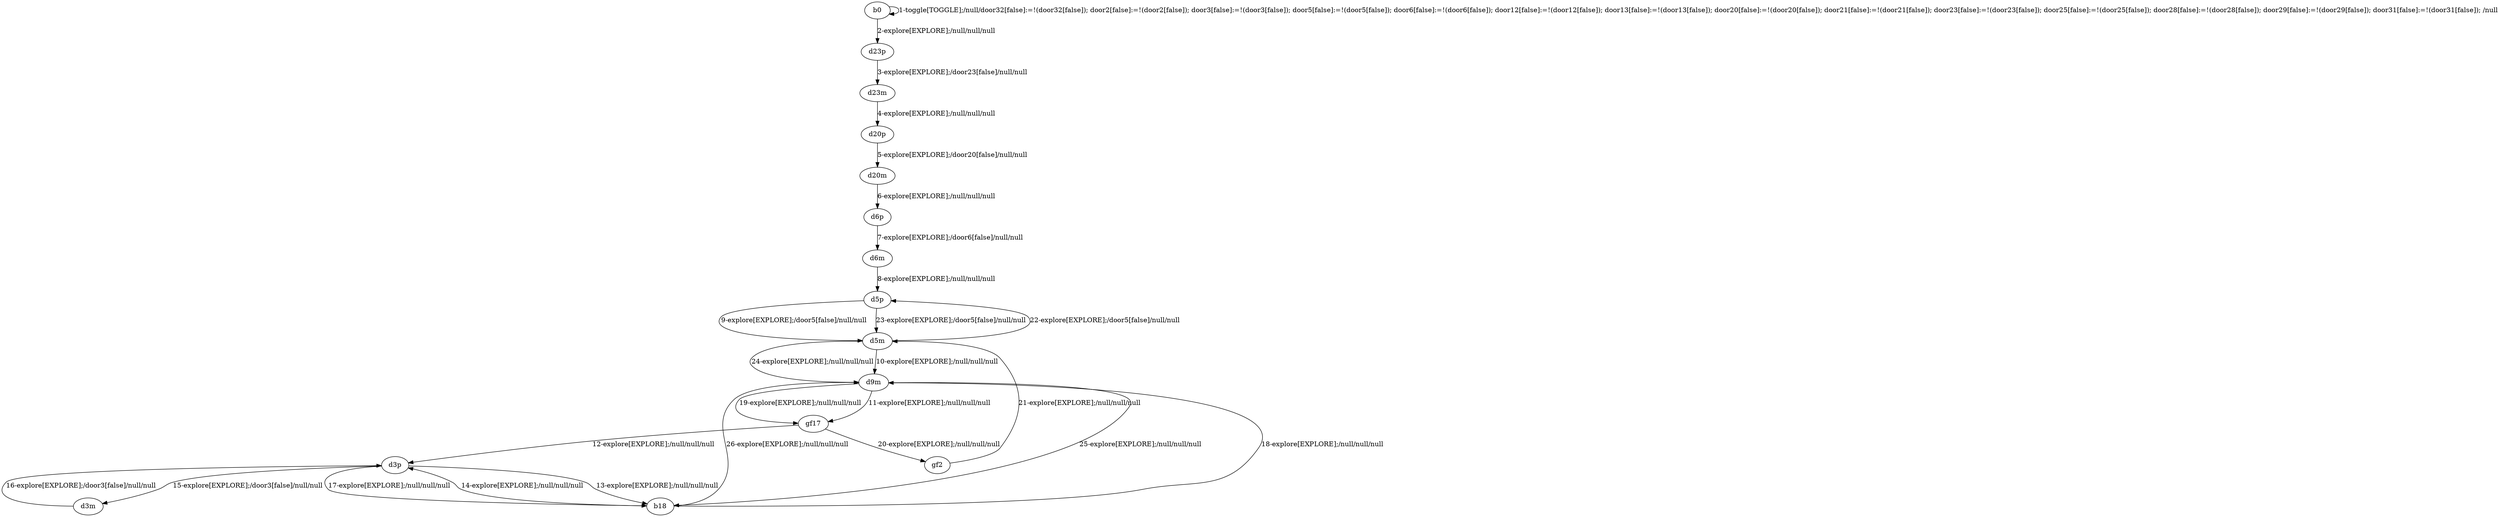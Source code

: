 # Total number of goals covered by this test: 2
# gf17 --> d3p
# d3m --> d3p

digraph g {
"b0" -> "b0" [label = "1-toggle[TOGGLE];/null/door32[false]:=!(door32[false]); door2[false]:=!(door2[false]); door3[false]:=!(door3[false]); door5[false]:=!(door5[false]); door6[false]:=!(door6[false]); door12[false]:=!(door12[false]); door13[false]:=!(door13[false]); door20[false]:=!(door20[false]); door21[false]:=!(door21[false]); door23[false]:=!(door23[false]); door25[false]:=!(door25[false]); door28[false]:=!(door28[false]); door29[false]:=!(door29[false]); door31[false]:=!(door31[false]); /null"];
"b0" -> "d23p" [label = "2-explore[EXPLORE];/null/null/null"];
"d23p" -> "d23m" [label = "3-explore[EXPLORE];/door23[false]/null/null"];
"d23m" -> "d20p" [label = "4-explore[EXPLORE];/null/null/null"];
"d20p" -> "d20m" [label = "5-explore[EXPLORE];/door20[false]/null/null"];
"d20m" -> "d6p" [label = "6-explore[EXPLORE];/null/null/null"];
"d6p" -> "d6m" [label = "7-explore[EXPLORE];/door6[false]/null/null"];
"d6m" -> "d5p" [label = "8-explore[EXPLORE];/null/null/null"];
"d5p" -> "d5m" [label = "9-explore[EXPLORE];/door5[false]/null/null"];
"d5m" -> "d9m" [label = "10-explore[EXPLORE];/null/null/null"];
"d9m" -> "gf17" [label = "11-explore[EXPLORE];/null/null/null"];
"gf17" -> "d3p" [label = "12-explore[EXPLORE];/null/null/null"];
"d3p" -> "b18" [label = "13-explore[EXPLORE];/null/null/null"];
"b18" -> "d3p" [label = "14-explore[EXPLORE];/null/null/null"];
"d3p" -> "d3m" [label = "15-explore[EXPLORE];/door3[false]/null/null"];
"d3m" -> "d3p" [label = "16-explore[EXPLORE];/door3[false]/null/null"];
"d3p" -> "b18" [label = "17-explore[EXPLORE];/null/null/null"];
"b18" -> "d9m" [label = "18-explore[EXPLORE];/null/null/null"];
"d9m" -> "gf17" [label = "19-explore[EXPLORE];/null/null/null"];
"gf17" -> "gf2" [label = "20-explore[EXPLORE];/null/null/null"];
"gf2" -> "d5m" [label = "21-explore[EXPLORE];/null/null/null"];
"d5m" -> "d5p" [label = "22-explore[EXPLORE];/door5[false]/null/null"];
"d5p" -> "d5m" [label = "23-explore[EXPLORE];/door5[false]/null/null"];
"d5m" -> "d9m" [label = "24-explore[EXPLORE];/null/null/null"];
"d9m" -> "b18" [label = "25-explore[EXPLORE];/null/null/null"];
"b18" -> "d9m" [label = "26-explore[EXPLORE];/null/null/null"];
}